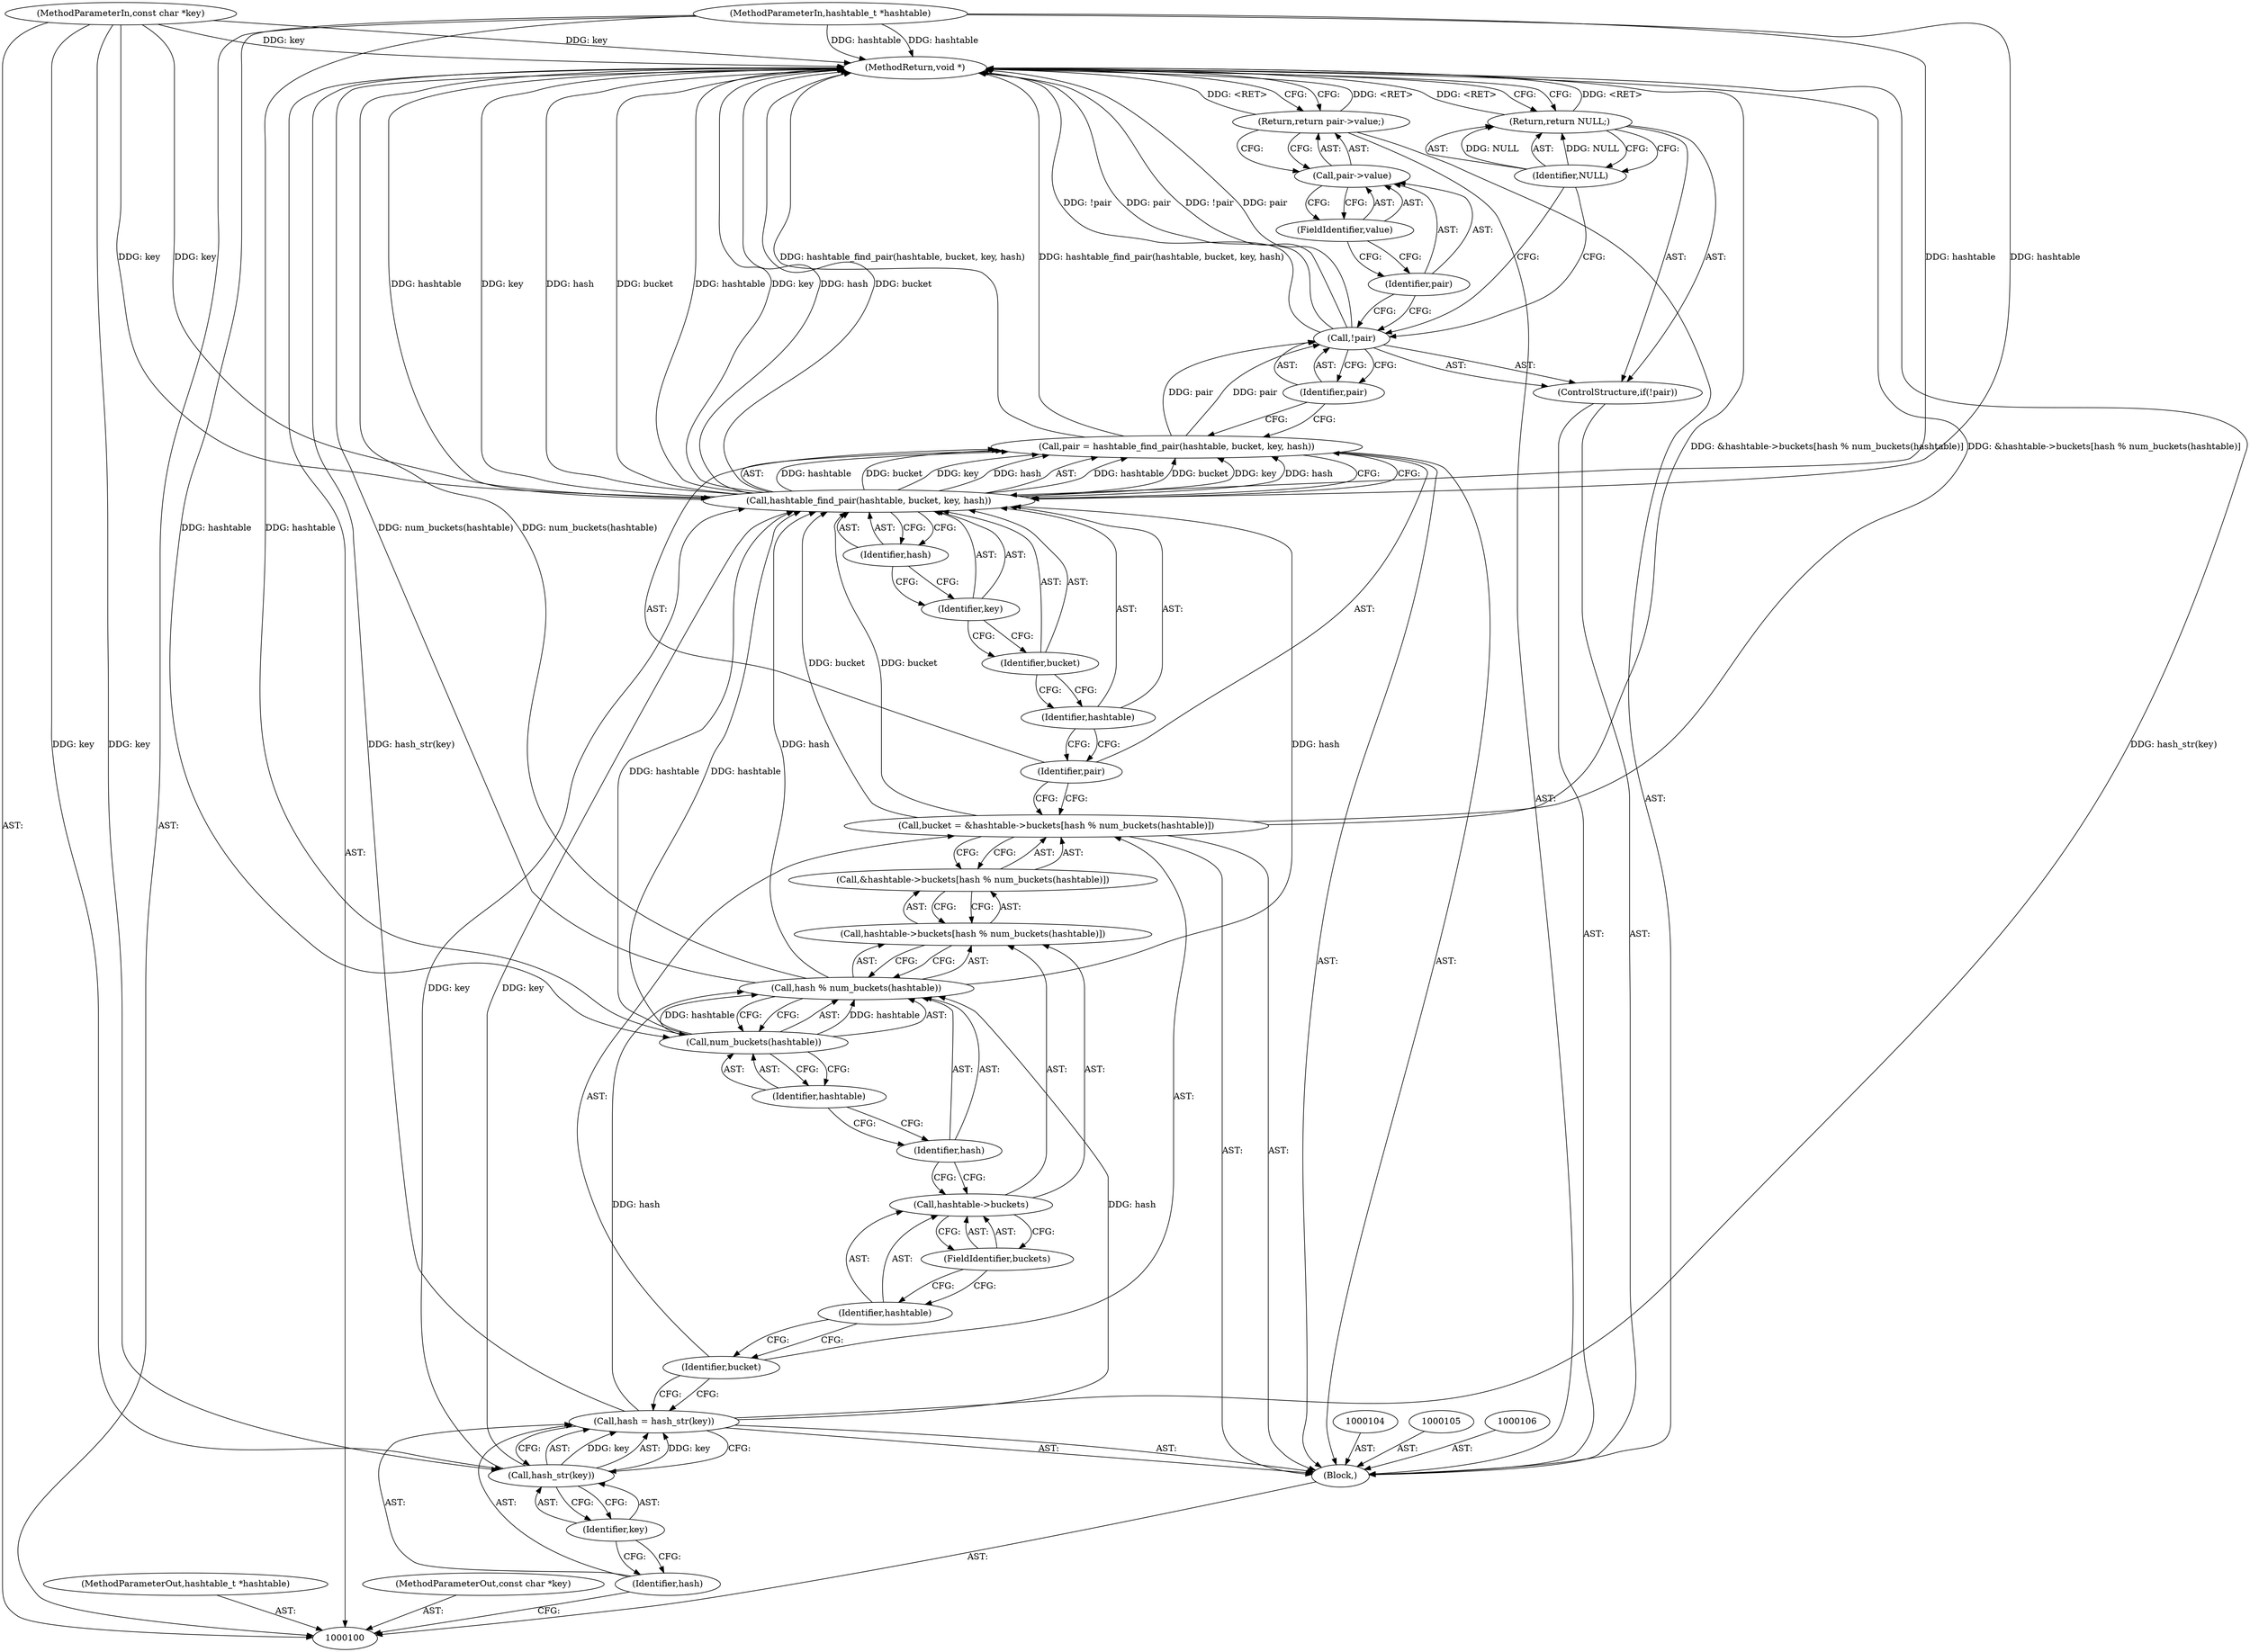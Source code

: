 digraph "1_jansson_8f80c2d83808150724d31793e6ade92749b1faa4_3" {
"1000138" [label="(MethodReturn,void *)"];
"1000101" [label="(MethodParameterIn,hashtable_t *hashtable)"];
"1000191" [label="(MethodParameterOut,hashtable_t *hashtable)"];
"1000102" [label="(MethodParameterIn,const char *key)"];
"1000192" [label="(MethodParameterOut,const char *key)"];
"1000124" [label="(Call,hashtable_find_pair(hashtable, bucket, key, hash))"];
"1000125" [label="(Identifier,hashtable)"];
"1000126" [label="(Identifier,bucket)"];
"1000122" [label="(Call,pair = hashtable_find_pair(hashtable, bucket, key, hash))"];
"1000123" [label="(Identifier,pair)"];
"1000127" [label="(Identifier,key)"];
"1000128" [label="(Identifier,hash)"];
"1000129" [label="(ControlStructure,if(!pair))"];
"1000130" [label="(Call,!pair)"];
"1000131" [label="(Identifier,pair)"];
"1000133" [label="(Identifier,NULL)"];
"1000132" [label="(Return,return NULL;)"];
"1000135" [label="(Call,pair->value)"];
"1000136" [label="(Identifier,pair)"];
"1000137" [label="(FieldIdentifier,value)"];
"1000134" [label="(Return,return pair->value;)"];
"1000103" [label="(Block,)"];
"1000109" [label="(Call,hash_str(key))"];
"1000110" [label="(Identifier,key)"];
"1000107" [label="(Call,hash = hash_str(key))"];
"1000108" [label="(Identifier,hash)"];
"1000113" [label="(Call,&hashtable->buckets[hash % num_buckets(hashtable)])"];
"1000114" [label="(Call,hashtable->buckets[hash % num_buckets(hashtable)])"];
"1000115" [label="(Call,hashtable->buckets)"];
"1000116" [label="(Identifier,hashtable)"];
"1000117" [label="(FieldIdentifier,buckets)"];
"1000118" [label="(Call,hash % num_buckets(hashtable))"];
"1000119" [label="(Identifier,hash)"];
"1000111" [label="(Call,bucket = &hashtable->buckets[hash % num_buckets(hashtable)])"];
"1000112" [label="(Identifier,bucket)"];
"1000120" [label="(Call,num_buckets(hashtable))"];
"1000121" [label="(Identifier,hashtable)"];
"1000138" -> "1000100"  [label="AST: "];
"1000138" -> "1000132"  [label="CFG: "];
"1000138" -> "1000134"  [label="CFG: "];
"1000124" -> "1000138"  [label="DDG: hashtable"];
"1000124" -> "1000138"  [label="DDG: key"];
"1000124" -> "1000138"  [label="DDG: hash"];
"1000124" -> "1000138"  [label="DDG: bucket"];
"1000102" -> "1000138"  [label="DDG: key"];
"1000107" -> "1000138"  [label="DDG: hash_str(key)"];
"1000130" -> "1000138"  [label="DDG: !pair"];
"1000130" -> "1000138"  [label="DDG: pair"];
"1000111" -> "1000138"  [label="DDG: &hashtable->buckets[hash % num_buckets(hashtable)]"];
"1000101" -> "1000138"  [label="DDG: hashtable"];
"1000118" -> "1000138"  [label="DDG: num_buckets(hashtable)"];
"1000122" -> "1000138"  [label="DDG: hashtable_find_pair(hashtable, bucket, key, hash)"];
"1000134" -> "1000138"  [label="DDG: <RET>"];
"1000132" -> "1000138"  [label="DDG: <RET>"];
"1000101" -> "1000100"  [label="AST: "];
"1000101" -> "1000138"  [label="DDG: hashtable"];
"1000101" -> "1000120"  [label="DDG: hashtable"];
"1000101" -> "1000124"  [label="DDG: hashtable"];
"1000191" -> "1000100"  [label="AST: "];
"1000102" -> "1000100"  [label="AST: "];
"1000102" -> "1000138"  [label="DDG: key"];
"1000102" -> "1000109"  [label="DDG: key"];
"1000102" -> "1000124"  [label="DDG: key"];
"1000192" -> "1000100"  [label="AST: "];
"1000124" -> "1000122"  [label="AST: "];
"1000124" -> "1000128"  [label="CFG: "];
"1000125" -> "1000124"  [label="AST: "];
"1000126" -> "1000124"  [label="AST: "];
"1000127" -> "1000124"  [label="AST: "];
"1000128" -> "1000124"  [label="AST: "];
"1000122" -> "1000124"  [label="CFG: "];
"1000124" -> "1000138"  [label="DDG: hashtable"];
"1000124" -> "1000138"  [label="DDG: key"];
"1000124" -> "1000138"  [label="DDG: hash"];
"1000124" -> "1000138"  [label="DDG: bucket"];
"1000124" -> "1000122"  [label="DDG: hashtable"];
"1000124" -> "1000122"  [label="DDG: bucket"];
"1000124" -> "1000122"  [label="DDG: key"];
"1000124" -> "1000122"  [label="DDG: hash"];
"1000120" -> "1000124"  [label="DDG: hashtable"];
"1000101" -> "1000124"  [label="DDG: hashtable"];
"1000111" -> "1000124"  [label="DDG: bucket"];
"1000109" -> "1000124"  [label="DDG: key"];
"1000102" -> "1000124"  [label="DDG: key"];
"1000118" -> "1000124"  [label="DDG: hash"];
"1000125" -> "1000124"  [label="AST: "];
"1000125" -> "1000123"  [label="CFG: "];
"1000126" -> "1000125"  [label="CFG: "];
"1000126" -> "1000124"  [label="AST: "];
"1000126" -> "1000125"  [label="CFG: "];
"1000127" -> "1000126"  [label="CFG: "];
"1000122" -> "1000103"  [label="AST: "];
"1000122" -> "1000124"  [label="CFG: "];
"1000123" -> "1000122"  [label="AST: "];
"1000124" -> "1000122"  [label="AST: "];
"1000131" -> "1000122"  [label="CFG: "];
"1000122" -> "1000138"  [label="DDG: hashtable_find_pair(hashtable, bucket, key, hash)"];
"1000124" -> "1000122"  [label="DDG: hashtable"];
"1000124" -> "1000122"  [label="DDG: bucket"];
"1000124" -> "1000122"  [label="DDG: key"];
"1000124" -> "1000122"  [label="DDG: hash"];
"1000122" -> "1000130"  [label="DDG: pair"];
"1000123" -> "1000122"  [label="AST: "];
"1000123" -> "1000111"  [label="CFG: "];
"1000125" -> "1000123"  [label="CFG: "];
"1000127" -> "1000124"  [label="AST: "];
"1000127" -> "1000126"  [label="CFG: "];
"1000128" -> "1000127"  [label="CFG: "];
"1000128" -> "1000124"  [label="AST: "];
"1000128" -> "1000127"  [label="CFG: "];
"1000124" -> "1000128"  [label="CFG: "];
"1000129" -> "1000103"  [label="AST: "];
"1000130" -> "1000129"  [label="AST: "];
"1000132" -> "1000129"  [label="AST: "];
"1000130" -> "1000129"  [label="AST: "];
"1000130" -> "1000131"  [label="CFG: "];
"1000131" -> "1000130"  [label="AST: "];
"1000133" -> "1000130"  [label="CFG: "];
"1000136" -> "1000130"  [label="CFG: "];
"1000130" -> "1000138"  [label="DDG: !pair"];
"1000130" -> "1000138"  [label="DDG: pair"];
"1000122" -> "1000130"  [label="DDG: pair"];
"1000131" -> "1000130"  [label="AST: "];
"1000131" -> "1000122"  [label="CFG: "];
"1000130" -> "1000131"  [label="CFG: "];
"1000133" -> "1000132"  [label="AST: "];
"1000133" -> "1000130"  [label="CFG: "];
"1000132" -> "1000133"  [label="CFG: "];
"1000133" -> "1000132"  [label="DDG: NULL"];
"1000132" -> "1000129"  [label="AST: "];
"1000132" -> "1000133"  [label="CFG: "];
"1000133" -> "1000132"  [label="AST: "];
"1000138" -> "1000132"  [label="CFG: "];
"1000132" -> "1000138"  [label="DDG: <RET>"];
"1000133" -> "1000132"  [label="DDG: NULL"];
"1000135" -> "1000134"  [label="AST: "];
"1000135" -> "1000137"  [label="CFG: "];
"1000136" -> "1000135"  [label="AST: "];
"1000137" -> "1000135"  [label="AST: "];
"1000134" -> "1000135"  [label="CFG: "];
"1000136" -> "1000135"  [label="AST: "];
"1000136" -> "1000130"  [label="CFG: "];
"1000137" -> "1000136"  [label="CFG: "];
"1000137" -> "1000135"  [label="AST: "];
"1000137" -> "1000136"  [label="CFG: "];
"1000135" -> "1000137"  [label="CFG: "];
"1000134" -> "1000103"  [label="AST: "];
"1000134" -> "1000135"  [label="CFG: "];
"1000135" -> "1000134"  [label="AST: "];
"1000138" -> "1000134"  [label="CFG: "];
"1000134" -> "1000138"  [label="DDG: <RET>"];
"1000103" -> "1000100"  [label="AST: "];
"1000104" -> "1000103"  [label="AST: "];
"1000105" -> "1000103"  [label="AST: "];
"1000106" -> "1000103"  [label="AST: "];
"1000107" -> "1000103"  [label="AST: "];
"1000111" -> "1000103"  [label="AST: "];
"1000122" -> "1000103"  [label="AST: "];
"1000129" -> "1000103"  [label="AST: "];
"1000134" -> "1000103"  [label="AST: "];
"1000109" -> "1000107"  [label="AST: "];
"1000109" -> "1000110"  [label="CFG: "];
"1000110" -> "1000109"  [label="AST: "];
"1000107" -> "1000109"  [label="CFG: "];
"1000109" -> "1000107"  [label="DDG: key"];
"1000102" -> "1000109"  [label="DDG: key"];
"1000109" -> "1000124"  [label="DDG: key"];
"1000110" -> "1000109"  [label="AST: "];
"1000110" -> "1000108"  [label="CFG: "];
"1000109" -> "1000110"  [label="CFG: "];
"1000107" -> "1000103"  [label="AST: "];
"1000107" -> "1000109"  [label="CFG: "];
"1000108" -> "1000107"  [label="AST: "];
"1000109" -> "1000107"  [label="AST: "];
"1000112" -> "1000107"  [label="CFG: "];
"1000107" -> "1000138"  [label="DDG: hash_str(key)"];
"1000109" -> "1000107"  [label="DDG: key"];
"1000107" -> "1000118"  [label="DDG: hash"];
"1000108" -> "1000107"  [label="AST: "];
"1000108" -> "1000100"  [label="CFG: "];
"1000110" -> "1000108"  [label="CFG: "];
"1000113" -> "1000111"  [label="AST: "];
"1000113" -> "1000114"  [label="CFG: "];
"1000114" -> "1000113"  [label="AST: "];
"1000111" -> "1000113"  [label="CFG: "];
"1000114" -> "1000113"  [label="AST: "];
"1000114" -> "1000118"  [label="CFG: "];
"1000115" -> "1000114"  [label="AST: "];
"1000118" -> "1000114"  [label="AST: "];
"1000113" -> "1000114"  [label="CFG: "];
"1000115" -> "1000114"  [label="AST: "];
"1000115" -> "1000117"  [label="CFG: "];
"1000116" -> "1000115"  [label="AST: "];
"1000117" -> "1000115"  [label="AST: "];
"1000119" -> "1000115"  [label="CFG: "];
"1000116" -> "1000115"  [label="AST: "];
"1000116" -> "1000112"  [label="CFG: "];
"1000117" -> "1000116"  [label="CFG: "];
"1000117" -> "1000115"  [label="AST: "];
"1000117" -> "1000116"  [label="CFG: "];
"1000115" -> "1000117"  [label="CFG: "];
"1000118" -> "1000114"  [label="AST: "];
"1000118" -> "1000120"  [label="CFG: "];
"1000119" -> "1000118"  [label="AST: "];
"1000120" -> "1000118"  [label="AST: "];
"1000114" -> "1000118"  [label="CFG: "];
"1000118" -> "1000138"  [label="DDG: num_buckets(hashtable)"];
"1000107" -> "1000118"  [label="DDG: hash"];
"1000120" -> "1000118"  [label="DDG: hashtable"];
"1000118" -> "1000124"  [label="DDG: hash"];
"1000119" -> "1000118"  [label="AST: "];
"1000119" -> "1000115"  [label="CFG: "];
"1000121" -> "1000119"  [label="CFG: "];
"1000111" -> "1000103"  [label="AST: "];
"1000111" -> "1000113"  [label="CFG: "];
"1000112" -> "1000111"  [label="AST: "];
"1000113" -> "1000111"  [label="AST: "];
"1000123" -> "1000111"  [label="CFG: "];
"1000111" -> "1000138"  [label="DDG: &hashtable->buckets[hash % num_buckets(hashtable)]"];
"1000111" -> "1000124"  [label="DDG: bucket"];
"1000112" -> "1000111"  [label="AST: "];
"1000112" -> "1000107"  [label="CFG: "];
"1000116" -> "1000112"  [label="CFG: "];
"1000120" -> "1000118"  [label="AST: "];
"1000120" -> "1000121"  [label="CFG: "];
"1000121" -> "1000120"  [label="AST: "];
"1000118" -> "1000120"  [label="CFG: "];
"1000120" -> "1000118"  [label="DDG: hashtable"];
"1000101" -> "1000120"  [label="DDG: hashtable"];
"1000120" -> "1000124"  [label="DDG: hashtable"];
"1000121" -> "1000120"  [label="AST: "];
"1000121" -> "1000119"  [label="CFG: "];
"1000120" -> "1000121"  [label="CFG: "];
}
